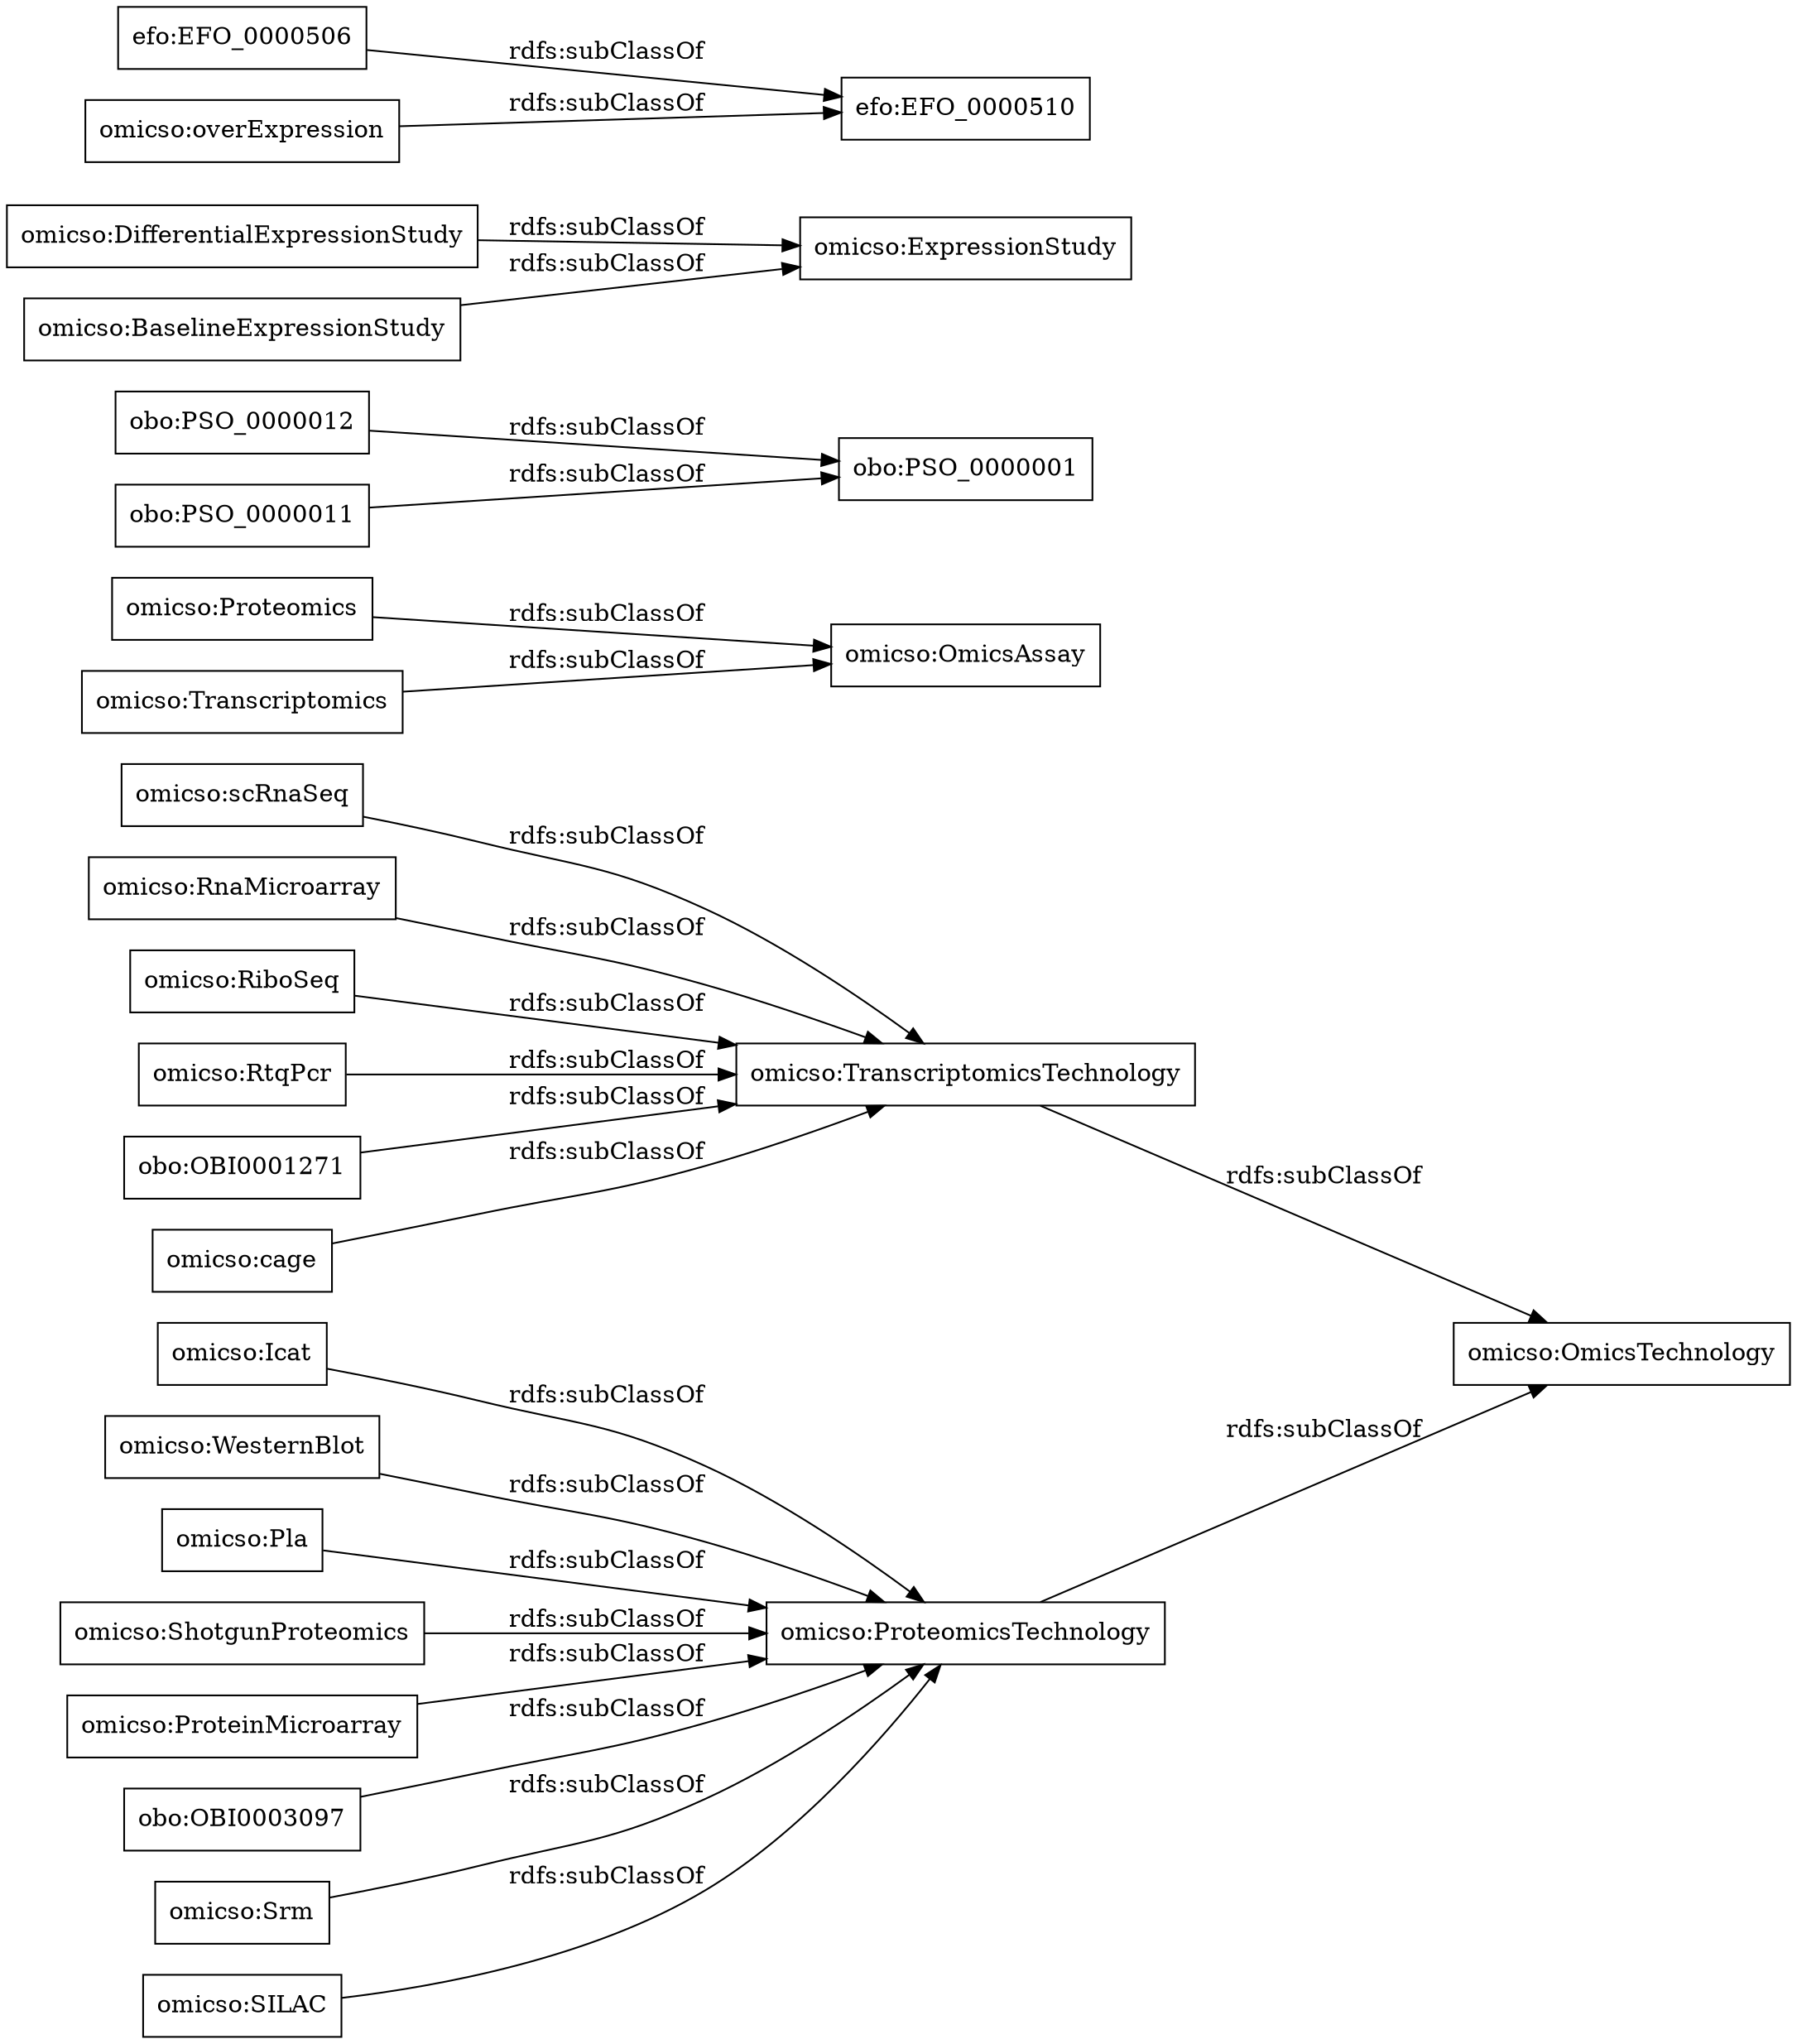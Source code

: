 digraph ar2dtool_diagram { 
rankdir=LR;
size="1000"
node [shape = rectangle, color="black"]; "omicso:Icat" "omicso:SILAC" "omicso:RiboSeq" "omicso:Proteomics" "omicso:RtqPcr" "obo:PSO_0000012" "obo:PSO_0000001" "omicso:Transcriptomics" "obo:OBI0001271" "omicso:WesternBlot" "omicso:ExpressionStudy" "omicso:DifferentialExpressionStudy" "efo:EFO_0000506" "omicso:Pla" "omicso:ShotgunProteomics" "obo:PSO_0000011" "omicso:overExpression" "omicso:ProteomicsTechnology" "omicso:ProteinMicroarray" "omicso:cage" "obo:OBI0003097" "omicso:Srm" "omicso:scRnaSeq" "omicso:RnaMicroarray" "omicso:OmicsAssay" "omicso:BaselineExpressionStudy" "omicso:TranscriptomicsTechnology" "efo:EFO_0000510" "omicso:OmicsTechnology" ; /*classes style*/
	"omicso:Srm" -> "omicso:ProteomicsTechnology" [ label = "rdfs:subClassOf" ];
	"omicso:RtqPcr" -> "omicso:TranscriptomicsTechnology" [ label = "rdfs:subClassOf" ];
	"omicso:TranscriptomicsTechnology" -> "omicso:OmicsTechnology" [ label = "rdfs:subClassOf" ];
	"omicso:RiboSeq" -> "omicso:TranscriptomicsTechnology" [ label = "rdfs:subClassOf" ];
	"omicso:cage" -> "omicso:TranscriptomicsTechnology" [ label = "rdfs:subClassOf" ];
	"omicso:scRnaSeq" -> "omicso:TranscriptomicsTechnology" [ label = "rdfs:subClassOf" ];
	"obo:OBI0003097" -> "omicso:ProteomicsTechnology" [ label = "rdfs:subClassOf" ];
	"omicso:overExpression" -> "efo:EFO_0000510" [ label = "rdfs:subClassOf" ];
	"obo:OBI0001271" -> "omicso:TranscriptomicsTechnology" [ label = "rdfs:subClassOf" ];
	"efo:EFO_0000506" -> "efo:EFO_0000510" [ label = "rdfs:subClassOf" ];
	"omicso:Proteomics" -> "omicso:OmicsAssay" [ label = "rdfs:subClassOf" ];
	"omicso:RnaMicroarray" -> "omicso:TranscriptomicsTechnology" [ label = "rdfs:subClassOf" ];
	"omicso:ShotgunProteomics" -> "omicso:ProteomicsTechnology" [ label = "rdfs:subClassOf" ];
	"omicso:BaselineExpressionStudy" -> "omicso:ExpressionStudy" [ label = "rdfs:subClassOf" ];
	"obo:PSO_0000012" -> "obo:PSO_0000001" [ label = "rdfs:subClassOf" ];
	"omicso:ProteomicsTechnology" -> "omicso:OmicsTechnology" [ label = "rdfs:subClassOf" ];
	"omicso:Icat" -> "omicso:ProteomicsTechnology" [ label = "rdfs:subClassOf" ];
	"omicso:Transcriptomics" -> "omicso:OmicsAssay" [ label = "rdfs:subClassOf" ];
	"omicso:DifferentialExpressionStudy" -> "omicso:ExpressionStudy" [ label = "rdfs:subClassOf" ];
	"omicso:WesternBlot" -> "omicso:ProteomicsTechnology" [ label = "rdfs:subClassOf" ];
	"omicso:SILAC" -> "omicso:ProteomicsTechnology" [ label = "rdfs:subClassOf" ];
	"obo:PSO_0000011" -> "obo:PSO_0000001" [ label = "rdfs:subClassOf" ];
	"omicso:ProteinMicroarray" -> "omicso:ProteomicsTechnology" [ label = "rdfs:subClassOf" ];
	"omicso:Pla" -> "omicso:ProteomicsTechnology" [ label = "rdfs:subClassOf" ];

}
